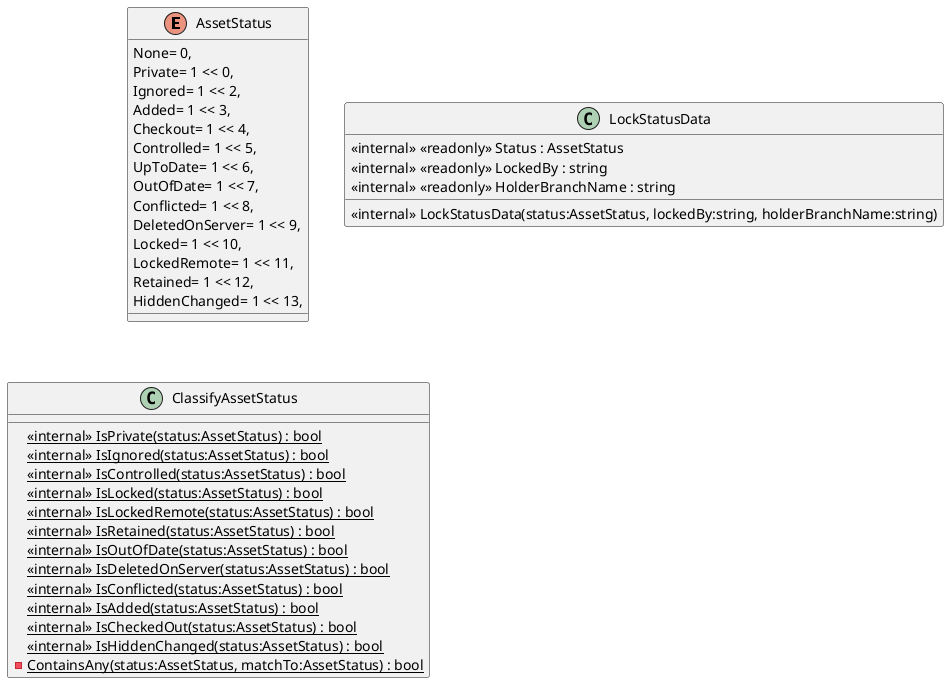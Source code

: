 @startuml
enum AssetStatus {
    None= 0,
    Private= 1 << 0,
    Ignored= 1 << 2,
    Added= 1 << 3,
    Checkout= 1 << 4,
    Controlled= 1 << 5,
    UpToDate= 1 << 6,
    OutOfDate= 1 << 7,
    Conflicted= 1 << 8,
    DeletedOnServer= 1 << 9,
    Locked= 1 << 10,
    LockedRemote= 1 << 11,
    Retained= 1 << 12,
    HiddenChanged= 1 << 13,
}
class LockStatusData {
    <<internal>> <<readonly>> Status : AssetStatus
    <<internal>> <<readonly>> LockedBy : string
    <<internal>> <<readonly>> HolderBranchName : string
    <<internal>> LockStatusData(status:AssetStatus, lockedBy:string, holderBranchName:string)
}
class ClassifyAssetStatus {
    <<internal>> {static} IsPrivate(status:AssetStatus) : bool
    <<internal>> {static} IsIgnored(status:AssetStatus) : bool
    <<internal>> {static} IsControlled(status:AssetStatus) : bool
    <<internal>> {static} IsLocked(status:AssetStatus) : bool
    <<internal>> {static} IsLockedRemote(status:AssetStatus) : bool
    <<internal>> {static} IsRetained(status:AssetStatus) : bool
    <<internal>> {static} IsOutOfDate(status:AssetStatus) : bool
    <<internal>> {static} IsDeletedOnServer(status:AssetStatus) : bool
    <<internal>> {static} IsConflicted(status:AssetStatus) : bool
    <<internal>> {static} IsAdded(status:AssetStatus) : bool
    <<internal>> {static} IsCheckedOut(status:AssetStatus) : bool
    <<internal>> {static} IsHiddenChanged(status:AssetStatus) : bool
    {static} - ContainsAny(status:AssetStatus, matchTo:AssetStatus) : bool
}
@enduml

